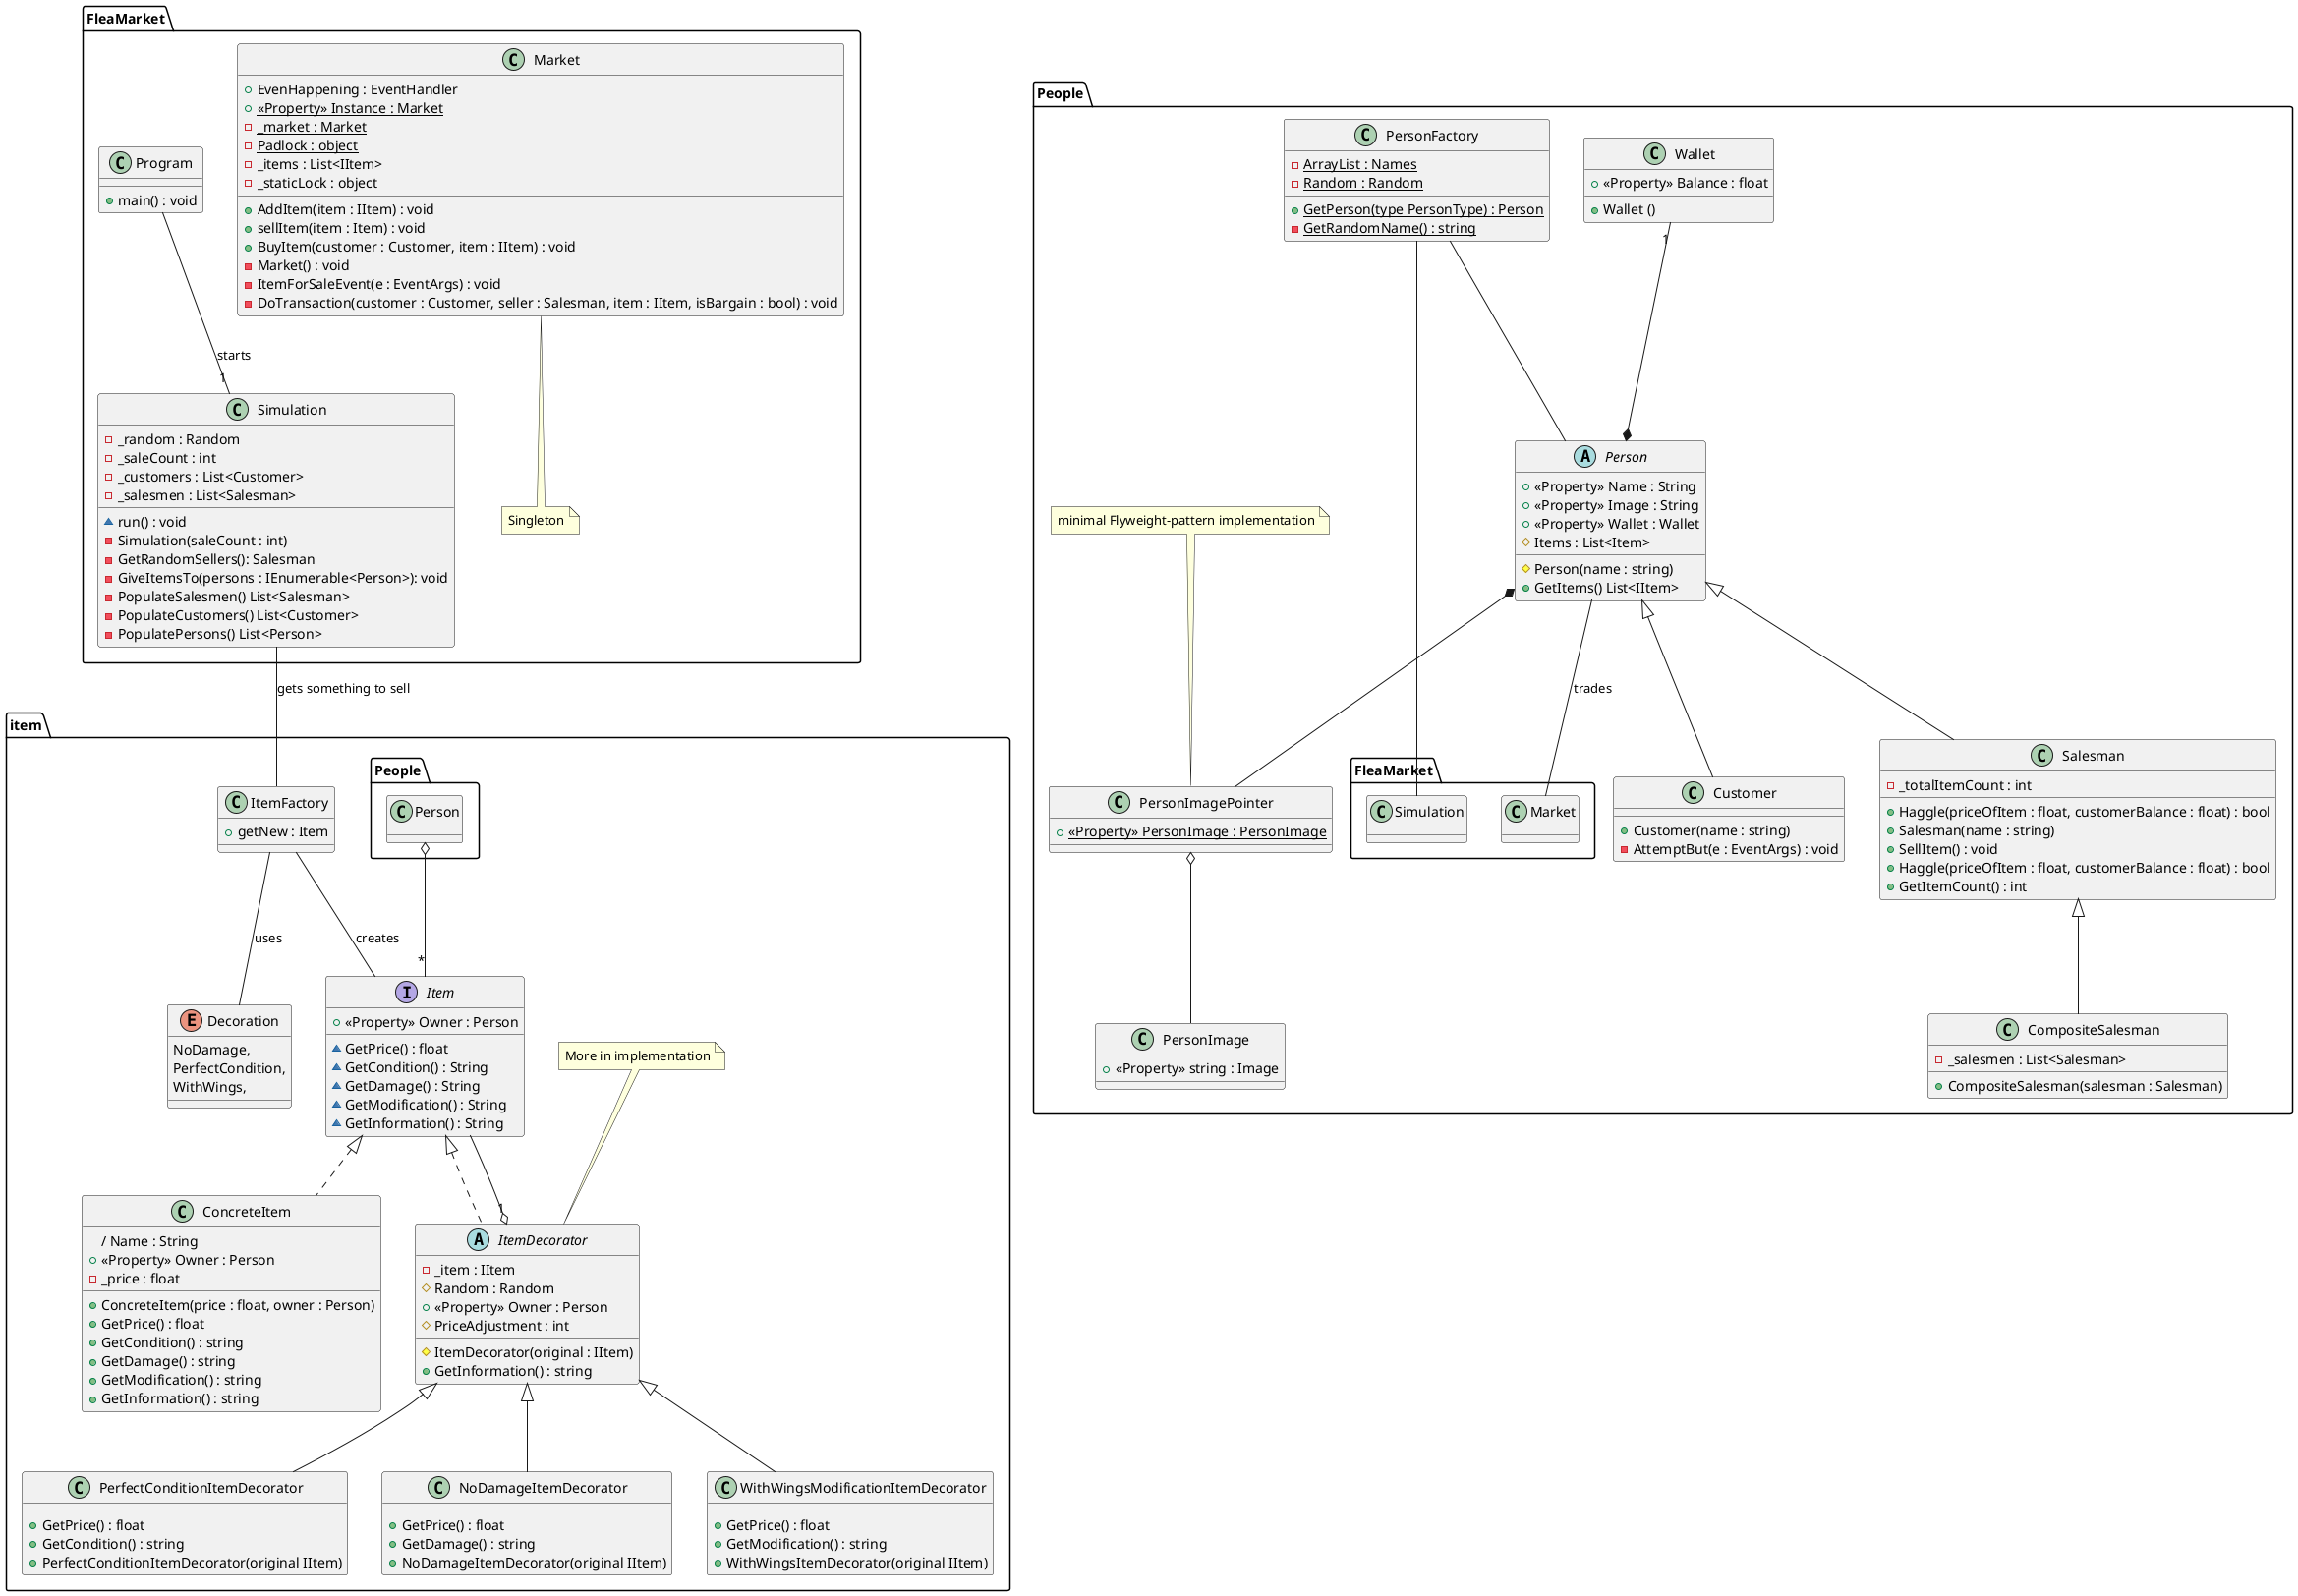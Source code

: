 @startuml Class diagram 



namespace item {
    interface Item {
        + <<Property>> Owner : Person 
        ~ GetPrice() : float
        ~ GetCondition() : String
        ~ GetDamage() : String
        ~ GetModification() : String
        ~ GetInformation() : String 
    }

    People.Person o-- "*" Item

    class ConcreteItem implements Item {
        / Name : String 
        + <<Property>> Owner : Person
        - _price : float
        + ConcreteItem(price : float, owner : Person)
        + GetPrice() : float
        + GetCondition() : string
        + GetDamage() : string
        + GetModification() : string
        + GetInformation() : string
    }


    abstract ItemDecorator implements Item {
        - _item : IItem
        # Random : Random
        + <<Property>> Owner : Person
        # PriceAdjustment : int
        # ItemDecorator(original : IItem)
        + GetInformation() : string
        
    }

    ItemDecorator "1" o-- Item 


    class PerfectConditionItemDecorator extends ItemDecorator{
        + GetPrice() : float
        + GetCondition() : string
        + PerfectConditionItemDecorator(original IItem)
    }
    
    class NoDamageItemDecorator extends ItemDecorator{
        + GetPrice() : float
        + GetDamage() : string
        + NoDamageItemDecorator(original IItem)
    }
    
    class WithWingsModificationItemDecorator extends ItemDecorator{
        + GetPrice() : float
        + GetModification() : string
        + WithWingsItemDecorator(original IItem)
    }

    note "More in implementation" as MoreInImplementation
    MoreInImplementation .. ItemDecorator


    enum Decoration {
        NoDamage,
        PerfectCondition,
        WithWings, 
    }

    ItemFactory -- Decoration : uses 

    class ItemFactory {
        + getNew : Item  
        
    }

    ItemFactory -- Item : creates 
}

namespace People {
    class Wallet {
        + <<Property>> Balance : float 
        + Wallet ()
    }

    abstract Person {
        + <<Property>> Name : String 
        + <<Property>> Image : String 
        + <<Property>> Wallet : Wallet 
        # Items : List<Item> 
        # Person(name : string)
        + GetItems() List<IItem>
    }

    Wallet "1" --* Person
    Person -- FleaMarket.Market : trades 


    class Customer extends Person {
        + Customer(name : string)
        - AttemptBut(e : EventArgs) : void
        
    }

    class Salesman extends Person {
        - _totalItemCount : int
        + Haggle(priceOfItem : float, customerBalance : float) : bool
        + Salesman(name : string)
        + SellItem() : void
        + Haggle(priceOfItem : float, customerBalance : float) : bool
        + GetItemCount() : int
    }

    class CompositeSalesman extends Salesman {
        + CompositeSalesman(salesman : Salesman)
        - _salesmen : List<Salesman>
    }
    
    class PersonFactory {
        - {static} ArrayList : Names
        - {static} Random : Random
        + {static} GetPerson(type PersonType) : Person
        - {static} GetRandomName() : string
    }
    
    PersonFactory -- FleaMarket.Simulation
    
    PersonFactory -- Person

    class PersonImage {
        + <<Property>> string : Image
    }

    class PersonImagePointer {
        + <<Property>> {static} PersonImage : PersonImage 
    }

    note top of PersonImagePointer : minimal Flyweight-pattern implementation

    PersonImagePointer o-- PersonImage
    Person *-- PersonImagePointer

}

namespace FleaMarket {
    

    
    note "Singleton" as singleton
    class Market {
        + AddItem(item : IItem) : void  
        + sellItem(item : Item) : void 
        + EvenHappening : EventHandler        
        + {static}<<Property>> Instance : Market  
        - {static}_market : Market
        - {static}Padlock : object
        - _items : List<IItem>
        - _staticLock : object
        + BuyItem(customer : Customer, item : IItem) : void
        - Market() : void 
        - ItemForSaleEvent(e : EventArgs) : void
        - DoTransaction(customer : Customer, seller : Salesman, item : IItem, isBargain : bool) : void
    }

    Market .. singleton


    class Program { 
        + main() : void
    }

    class Simulation {
        - _random : Random
        - _saleCount : int
        - _customers : List<Customer> 
        - _salesmen : List<Salesman> 
        ~ run() : void 
        - Simulation(saleCount : int)
        - GetRandomSellers(): Salesman
        - GiveItemsTo(persons : IEnumerable<Person>): void
        - PopulateSalesmen() List<Salesman>
        - PopulateCustomers() List<Customer>
        - PopulatePersons() List<Person>
        
        
    }

    Program -- "1" Simulation : starts

    FleaMarket.Simulation -- item.ItemFactory : gets something to sell 

}


@enduml